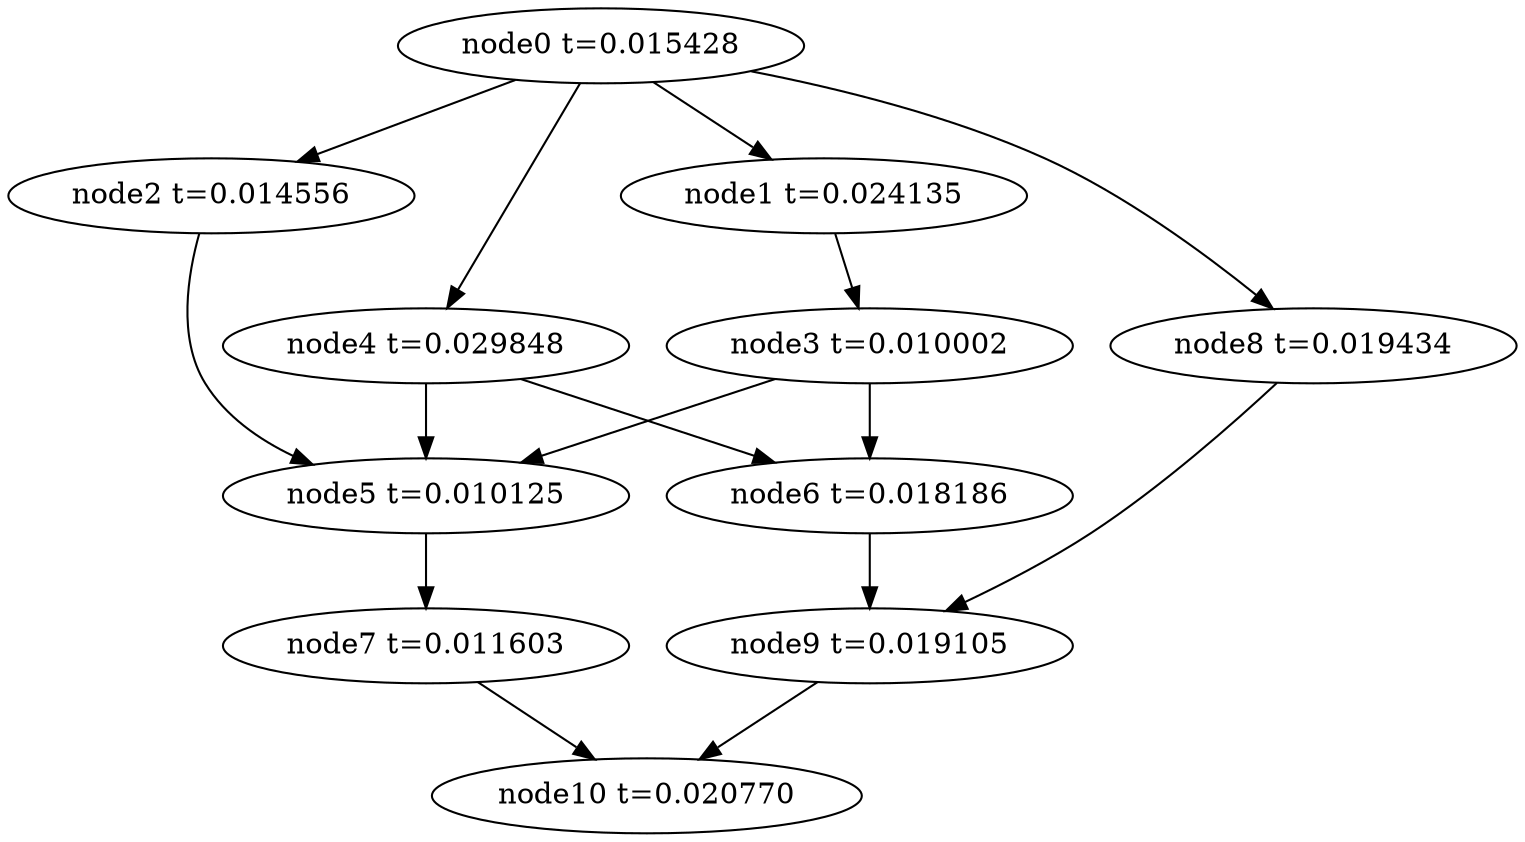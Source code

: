 digraph g{
	node10[label="node10 t=0.020770"]
	node9 -> node10
	node9[label="node9 t=0.019105"];
	node8 -> node9
	node8[label="node8 t=0.019434"];
	node7 -> node10
	node7[label="node7 t=0.011603"];
	node6 -> node9
	node6[label="node6 t=0.018186"];
	node5 -> node7
	node5[label="node5 t=0.010125"];
	node4 -> node6
	node4 -> node5
	node4[label="node4 t=0.029848"];
	node3 -> node6
	node3 -> node5
	node3[label="node3 t=0.010002"];
	node2 -> node5
	node2[label="node2 t=0.014556"];
	node1 -> node3
	node1[label="node1 t=0.024135"];
	node0 -> node8
	node0 -> node4
	node0 -> node2
	node0 -> node1
	node0[label="node0 t=0.015428"];
}
